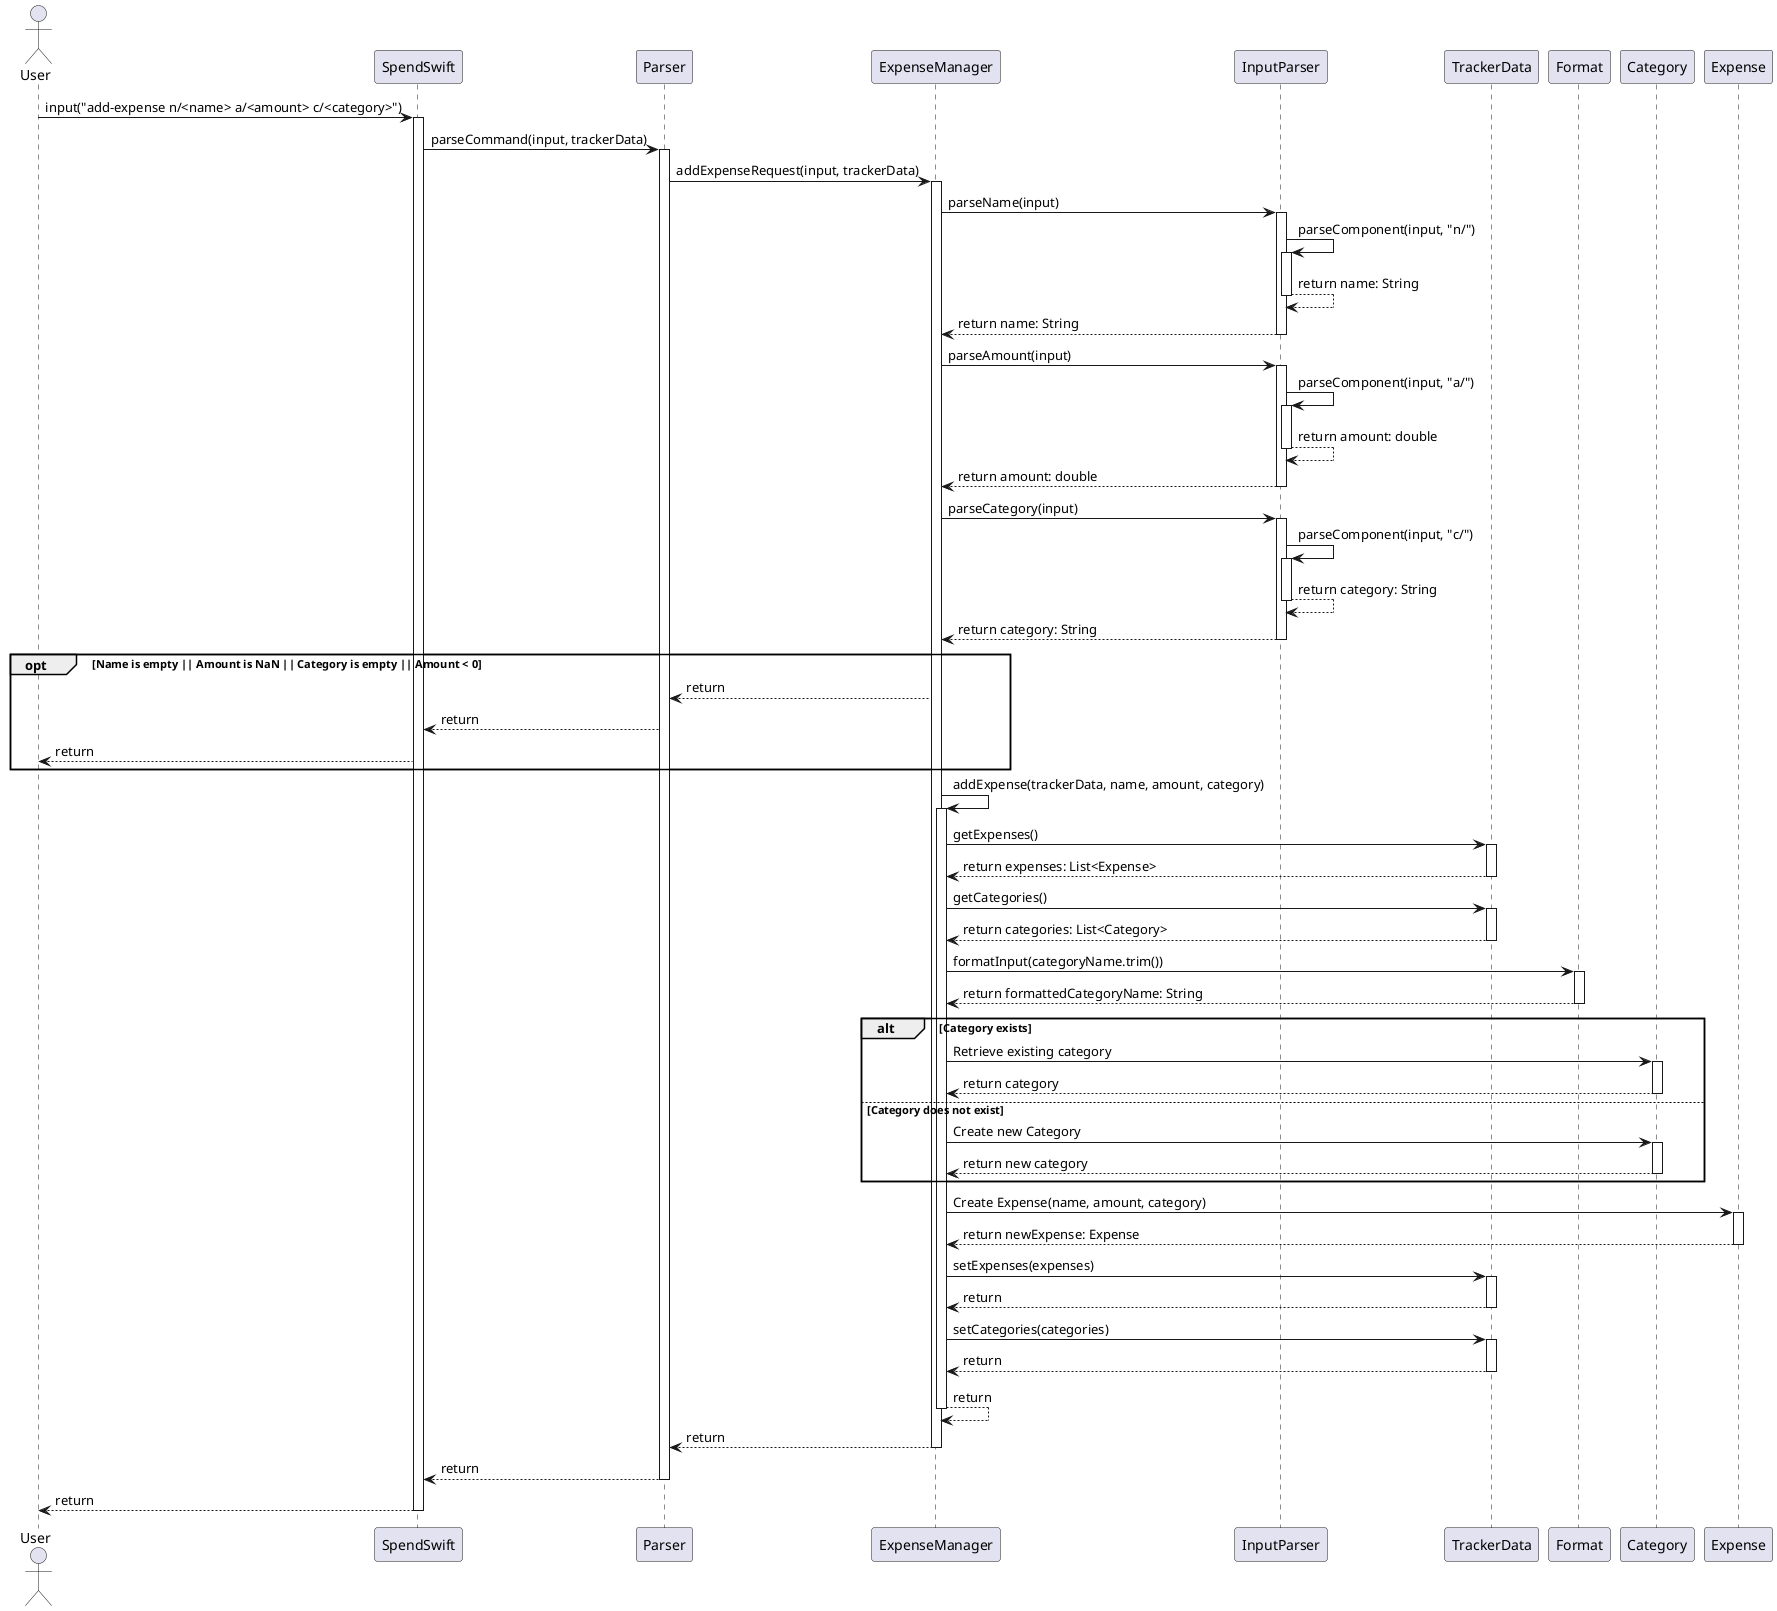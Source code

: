 @startuml
actor User
participant SpendSwift
participant Parser
participant ExpenseManager
participant InputParser
participant TrackerData
participant Format
participant Category
participant Expense

User -> SpendSwift : input("add-expense n/<name> a/<amount> c/<category>")
activate SpendSwift
SpendSwift -> Parser : parseCommand(input, trackerData)

activate Parser
Parser -> ExpenseManager : addExpenseRequest(input, trackerData)

activate ExpenseManager
ExpenseManager -> InputParser : parseName(input)
activate InputParser
InputParser -> InputParser : parseComponent(input, "n/")
    activate InputParser
    InputParser --> InputParser : return name: String
    deactivate InputParser
InputParser --> ExpenseManager : return name: String
deactivate InputParser

ExpenseManager -> InputParser : parseAmount(input)
activate InputParser
InputParser -> InputParser : parseComponent(input, "a/")
    activate InputParser
    InputParser --> InputParser : return amount: double
    deactivate InputParser
InputParser --> ExpenseManager : return amount: double
deactivate InputParser

ExpenseManager -> InputParser : parseCategory(input)
activate InputParser
InputParser -> InputParser : parseComponent(input, "c/")
    activate InputParser
    InputParser --> InputParser : return category: String
    deactivate InputParser
InputParser --> ExpenseManager : return category: String
deactivate InputParser

opt Name is empty || Amount is NaN || Category is empty || Amount < 0
    ExpenseManager --> Parser : return
    Parser --> SpendSwift : return
    SpendSwift --> User : return
end

ExpenseManager -> ExpenseManager : addExpense(trackerData, name, amount, category)
activate ExpenseManager
ExpenseManager -> TrackerData : getExpenses()
activate TrackerData
TrackerData --> ExpenseManager : return expenses: List<Expense>
deactivate TrackerData
ExpenseManager -> TrackerData : getCategories()
activate TrackerData
TrackerData --> ExpenseManager : return categories: List<Category>
deactivate TrackerData

ExpenseManager -> Format : formatInput(categoryName.trim())
activate Format
Format --> ExpenseManager : return formattedCategoryName: String
deactivate Format

alt Category exists
    ExpenseManager -> Category : Retrieve existing category
    activate Category
    Category --> ExpenseManager : return category
    deactivate Category
else Category does not exist
    ExpenseManager -> Category : Create new Category
    activate Category
    Category --> ExpenseManager : return new category
    deactivate Category
end

ExpenseManager -> Expense : Create Expense(name, amount, category)
activate Expense
Expense --> ExpenseManager : return newExpense: Expense
deactivate Expense

ExpenseManager -> TrackerData : setExpenses(expenses)
activate TrackerData
TrackerData --> ExpenseManager : return
deactivate TrackerData

ExpenseManager -> TrackerData : setCategories(categories)
activate TrackerData
TrackerData --> ExpenseManager : return
deactivate TrackerData

ExpenseManager --> ExpenseManager : return
deactivate ExpenseManager

ExpenseManager --> Parser : return
deactivate ExpenseManager
Parser --> SpendSwift : return
deactivate Parser
SpendSwift --> User : return
deactivate SpendSwift
@enduml
